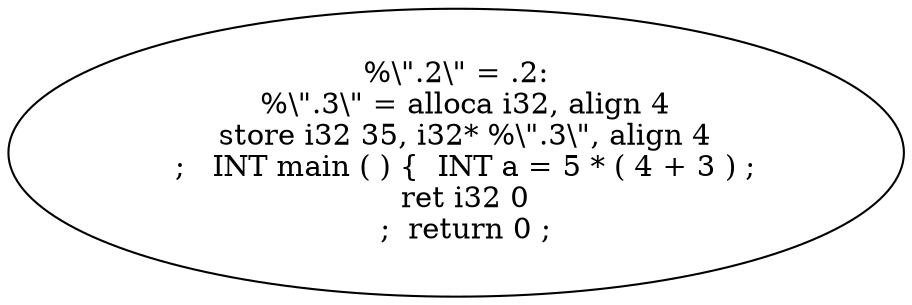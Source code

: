 digraph AST {
  "135765457252368" [label="%\\\".2\\\" = .2:
  %\\\".3\\\" = alloca i32, align 4
  store i32 35, i32* %\\\".3\\\", align 4
  ;   INT main ( ) {  INT a = 5 * ( 4 + 3 ) ;
  ret i32 0
  ;  return 0 ;"];
}
